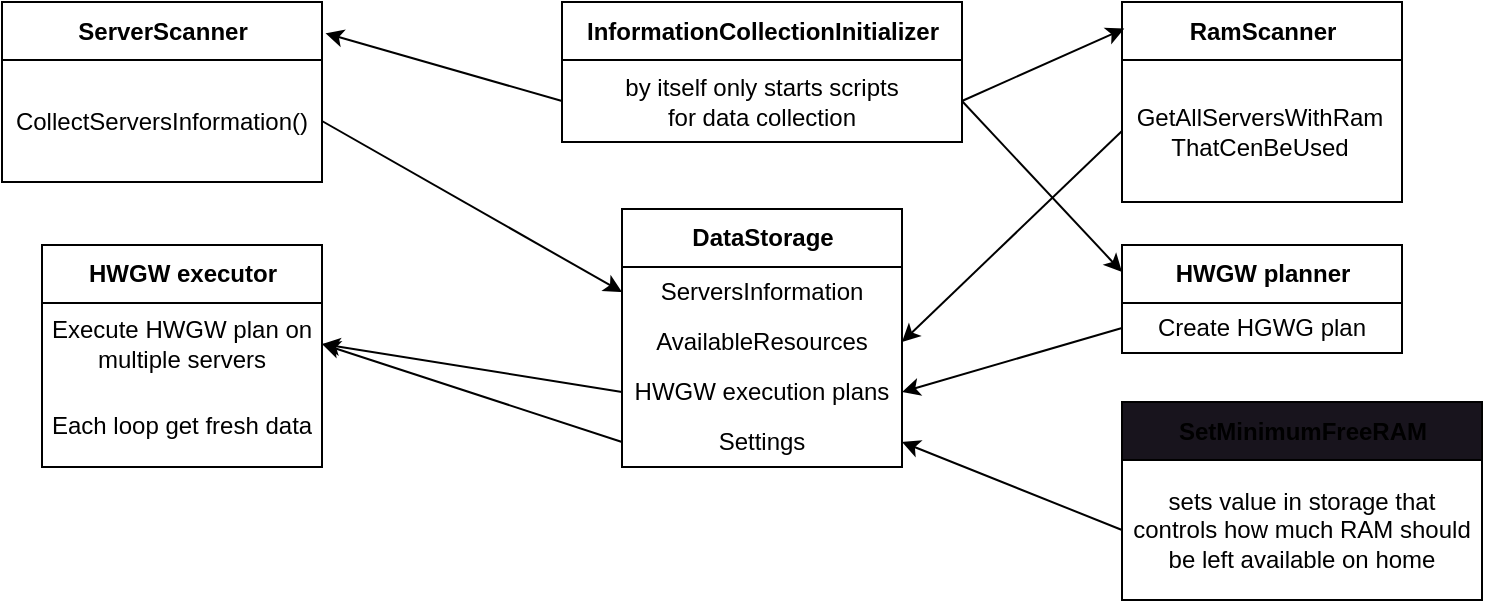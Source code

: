 <mxfile>
    <diagram id="P5JH-Rz16yi1deO1oV_l" name="Page-1">
        <mxGraphModel dx="1521" dy="1013" grid="1" gridSize="10" guides="1" tooltips="1" connect="1" arrows="1" fold="1" page="1" pageScale="1" pageWidth="850" pageHeight="1100" math="0" shadow="0">
            <root>
                <mxCell id="0"/>
                <mxCell id="1" parent="0"/>
                <mxCell id="2" value="ServerScanner" style="swimlane;fontStyle=1;align=center;verticalAlign=middle;childLayout=stackLayout;horizontal=1;startSize=29;horizontalStack=0;resizeParent=1;resizeParentMax=0;resizeLast=0;collapsible=0;marginBottom=0;html=1;" vertex="1" parent="1">
                    <mxGeometry x="40" y="40" width="160" height="90" as="geometry"/>
                </mxCell>
                <mxCell id="3" value="CollectServersInformation()" style="text;html=1;strokeColor=none;fillColor=none;align=center;verticalAlign=middle;spacingLeft=4;spacingRight=4;overflow=hidden;rotatable=0;points=[[0,0.5],[1,0.5]];portConstraint=eastwest;" vertex="1" parent="2">
                    <mxGeometry y="29" width="160" height="61" as="geometry"/>
                </mxCell>
                <mxCell id="5" value="DataStorage" style="swimlane;fontStyle=1;align=center;verticalAlign=middle;childLayout=stackLayout;horizontal=1;startSize=29;horizontalStack=0;resizeParent=1;resizeParentMax=0;resizeLast=0;collapsible=0;marginBottom=0;html=1;" vertex="1" parent="1">
                    <mxGeometry x="350" y="143.5" width="140" height="129" as="geometry"/>
                </mxCell>
                <mxCell id="6" value="ServersInformation" style="text;html=1;strokeColor=none;fillColor=none;align=center;verticalAlign=middle;spacingLeft=4;spacingRight=4;overflow=hidden;rotatable=0;points=[[0,0.5],[1,0.5]];portConstraint=eastwest;" vertex="1" parent="5">
                    <mxGeometry y="29" width="140" height="25" as="geometry"/>
                </mxCell>
                <mxCell id="7" value="AvailableResources" style="text;html=1;strokeColor=none;fillColor=none;align=center;verticalAlign=middle;spacingLeft=4;spacingRight=4;overflow=hidden;rotatable=0;points=[[0,0.5],[1,0.5]];portConstraint=eastwest;imageAlign=center;" vertex="1" parent="5">
                    <mxGeometry y="54" width="140" height="25" as="geometry"/>
                </mxCell>
                <mxCell id="10" value="HWGW execution plans" style="text;html=1;strokeColor=none;fillColor=none;align=center;verticalAlign=middle;spacingLeft=4;spacingRight=4;overflow=hidden;rotatable=0;points=[[0,0.5],[1,0.5]];portConstraint=eastwest;imageAlign=center;" vertex="1" parent="5">
                    <mxGeometry y="79" width="140" height="25" as="geometry"/>
                </mxCell>
                <mxCell id="33" value="Settings" style="text;html=1;strokeColor=none;fillColor=none;align=center;verticalAlign=middle;spacingLeft=4;spacingRight=4;overflow=hidden;rotatable=0;points=[[0,0.5],[1,0.5]];portConstraint=eastwest;imageAlign=center;" vertex="1" parent="5">
                    <mxGeometry y="104" width="140" height="25" as="geometry"/>
                </mxCell>
                <mxCell id="9" style="edgeStyle=none;html=1;exitX=1;exitY=0.5;exitDx=0;exitDy=0;entryX=0;entryY=0.5;entryDx=0;entryDy=0;" edge="1" parent="1" source="3" target="6">
                    <mxGeometry relative="1" as="geometry"/>
                </mxCell>
                <mxCell id="11" value="RamScanner" style="swimlane;fontStyle=1;align=center;verticalAlign=middle;childLayout=stackLayout;horizontal=1;startSize=29;horizontalStack=0;resizeParent=1;resizeParentMax=0;resizeLast=0;collapsible=0;marginBottom=0;html=1;" vertex="1" parent="1">
                    <mxGeometry x="600" y="40" width="140" height="100" as="geometry"/>
                </mxCell>
                <mxCell id="12" value="GetAllServersWithRam&lt;br&gt;ThatCenBeUsed" style="text;html=1;strokeColor=none;fillColor=none;align=center;verticalAlign=middle;spacingLeft=4;spacingRight=4;overflow=width;rotatable=0;points=[[0,0.5],[1,0.5]];portConstraint=eastwest;" vertex="1" parent="11">
                    <mxGeometry y="29" width="140" height="71" as="geometry"/>
                </mxCell>
                <mxCell id="14" style="edgeStyle=none;html=1;exitX=0;exitY=0.5;exitDx=0;exitDy=0;entryX=1;entryY=0.5;entryDx=0;entryDy=0;" edge="1" parent="1" source="12" target="7">
                    <mxGeometry relative="1" as="geometry"/>
                </mxCell>
                <mxCell id="15" value="HWGW planner" style="swimlane;fontStyle=1;align=center;verticalAlign=middle;childLayout=stackLayout;horizontal=1;startSize=29;horizontalStack=0;resizeParent=1;resizeParentMax=0;resizeLast=0;collapsible=0;marginBottom=0;html=1;" vertex="1" parent="1">
                    <mxGeometry x="600" y="161.5" width="140" height="54" as="geometry"/>
                </mxCell>
                <mxCell id="16" value="Create HGWG plan" style="text;html=1;strokeColor=none;fillColor=none;align=center;verticalAlign=middle;spacingLeft=4;spacingRight=4;overflow=hidden;rotatable=0;points=[[0,0.5],[1,0.5]];portConstraint=eastwest;" vertex="1" parent="15">
                    <mxGeometry y="29" width="140" height="25" as="geometry"/>
                </mxCell>
                <mxCell id="18" style="edgeStyle=none;html=1;exitX=0;exitY=0.5;exitDx=0;exitDy=0;entryX=1;entryY=0.5;entryDx=0;entryDy=0;" edge="1" parent="1" source="16" target="10">
                    <mxGeometry relative="1" as="geometry"/>
                </mxCell>
                <mxCell id="19" value="HWGW executor" style="swimlane;fontStyle=1;align=center;verticalAlign=middle;childLayout=stackLayout;horizontal=1;startSize=29;horizontalStack=0;resizeParent=1;resizeParentMax=0;resizeLast=0;collapsible=0;marginBottom=0;html=1;" vertex="1" parent="1">
                    <mxGeometry x="60" y="161.5" width="140" height="111" as="geometry"/>
                </mxCell>
                <mxCell id="20" value="Execute HWGW plan on&lt;br&gt;multiple servers" style="text;html=1;strokeColor=none;fillColor=none;align=center;verticalAlign=middle;spacingLeft=4;spacingRight=4;overflow=hidden;rotatable=0;points=[[0,0.5],[1,0.5]];portConstraint=eastwest;" vertex="1" parent="19">
                    <mxGeometry y="29" width="140" height="41" as="geometry"/>
                </mxCell>
                <mxCell id="24" value="Each loop get fresh data" style="text;html=1;strokeColor=none;fillColor=none;align=center;verticalAlign=middle;spacingLeft=4;spacingRight=4;overflow=hidden;rotatable=0;points=[[0,0.5],[1,0.5]];portConstraint=eastwest;" vertex="1" parent="19">
                    <mxGeometry y="70" width="140" height="41" as="geometry"/>
                </mxCell>
                <mxCell id="23" style="edgeStyle=none;html=1;exitX=0;exitY=0.5;exitDx=0;exitDy=0;entryX=1;entryY=0.5;entryDx=0;entryDy=0;" edge="1" parent="1" source="10" target="20">
                    <mxGeometry relative="1" as="geometry"/>
                </mxCell>
                <mxCell id="29" value="SetMinimumFreeRAM" style="swimlane;fontStyle=1;align=center;verticalAlign=middle;childLayout=stackLayout;horizontal=1;startSize=29;horizontalStack=0;resizeParent=1;resizeParentMax=0;resizeLast=0;collapsible=0;marginBottom=0;html=1;fillColor=rgb(24, 20, 29);" vertex="1" parent="1">
                    <mxGeometry x="600" y="240" width="180" height="99" as="geometry"/>
                </mxCell>
                <mxCell id="30" value="sets value in storage that&lt;br&gt;controls how much RAM should&lt;br&gt;be left available on home" style="text;html=1;strokeColor=none;fillColor=none;align=center;verticalAlign=middle;spacingLeft=4;spacingRight=4;overflow=hidden;rotatable=0;points=[[0,0.5],[1,0.5]];portConstraint=eastwest;" vertex="1" parent="29">
                    <mxGeometry y="29" width="180" height="70" as="geometry"/>
                </mxCell>
                <mxCell id="34" style="edgeStyle=none;html=1;exitX=0;exitY=0.5;exitDx=0;exitDy=0;entryX=1;entryY=0.5;entryDx=0;entryDy=0;" edge="1" parent="1" source="30" target="33">
                    <mxGeometry relative="1" as="geometry"/>
                </mxCell>
                <mxCell id="35" style="edgeStyle=none;html=1;exitX=0;exitY=0.5;exitDx=0;exitDy=0;entryX=1;entryY=0.5;entryDx=0;entryDy=0;" edge="1" parent="1" source="33" target="20">
                    <mxGeometry relative="1" as="geometry"/>
                </mxCell>
                <mxCell id="36" value="InformationCollectionInitializer" style="swimlane;fontStyle=1;align=center;verticalAlign=middle;childLayout=stackLayout;horizontal=1;startSize=29;horizontalStack=0;resizeParent=1;resizeParentMax=0;resizeLast=0;collapsible=0;marginBottom=0;html=1;" vertex="1" parent="1">
                    <mxGeometry x="320" y="40" width="200" height="70" as="geometry"/>
                </mxCell>
                <mxCell id="37" value="by itself only starts scripts&lt;br&gt;for data collection" style="text;html=1;strokeColor=none;fillColor=none;align=center;verticalAlign=middle;spacingLeft=4;spacingRight=4;overflow=hidden;rotatable=0;points=[[0,0.5],[1,0.5]];portConstraint=eastwest;" vertex="1" parent="36">
                    <mxGeometry y="29" width="200" height="41" as="geometry"/>
                </mxCell>
                <mxCell id="40" style="edgeStyle=none;html=1;exitX=1;exitY=0.5;exitDx=0;exitDy=0;entryX=0.008;entryY=0.133;entryDx=0;entryDy=0;entryPerimeter=0;" edge="1" parent="1" source="37" target="11">
                    <mxGeometry relative="1" as="geometry"/>
                </mxCell>
                <mxCell id="41" style="edgeStyle=none;html=1;exitX=0;exitY=0.5;exitDx=0;exitDy=0;entryX=1.011;entryY=0.174;entryDx=0;entryDy=0;entryPerimeter=0;" edge="1" parent="1" source="37" target="2">
                    <mxGeometry relative="1" as="geometry"/>
                </mxCell>
                <mxCell id="42" style="edgeStyle=none;html=1;exitX=1;exitY=0.5;exitDx=0;exitDy=0;entryX=0;entryY=0.25;entryDx=0;entryDy=0;" edge="1" parent="1" source="37" target="15">
                    <mxGeometry relative="1" as="geometry"/>
                </mxCell>
            </root>
        </mxGraphModel>
    </diagram>
</mxfile>